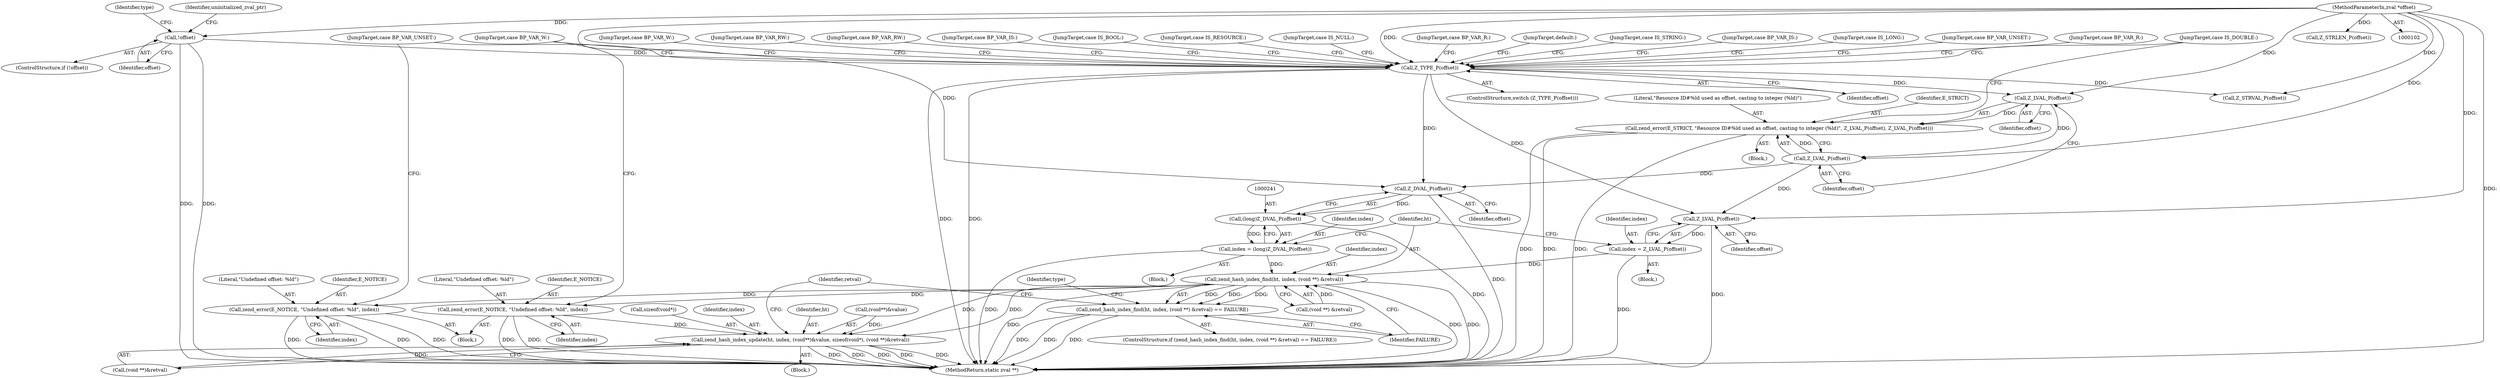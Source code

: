 digraph "0_php-src_ecb7f58a069be0dec4a6131b6351a761f808f22e?w=1_0@pointer" {
"1000224" [label="(Call,Z_LVAL_P(offset))"];
"1000143" [label="(Call,Z_TYPE_P(offset))"];
"1000113" [label="(Call,!offset)"];
"1000105" [label="(MethodParameterIn,zval *offset)"];
"1000221" [label="(Call,zend_error(E_STRICT, \"Resource ID#%ld used as offset, casting to integer (%ld)\", Z_LVAL_P(offset), Z_LVAL_P(offset)))"];
"1000226" [label="(Call,Z_LVAL_P(offset))"];
"1000242" [label="(Call,Z_DVAL_P(offset))"];
"1000240" [label="(Call,(long)Z_DVAL_P(offset))"];
"1000238" [label="(Call,index = (long)Z_DVAL_P(offset))"];
"1000252" [label="(Call,zend_hash_index_find(ht, index, (void **) &retval))"];
"1000251" [label="(Call,zend_hash_index_find(ht, index, (void **) &retval) == FAILURE)"];
"1000265" [label="(Call,zend_error(E_NOTICE, \"Undefined offset: %ld\", index))"];
"1000278" [label="(Call,zend_error(E_NOTICE, \"Undefined offset: %ld\", index))"];
"1000287" [label="(Call,zend_hash_index_update(ht, index, (void**)&value, sizeof(void*), (void **)&retval))"];
"1000248" [label="(Call,Z_LVAL_P(offset))"];
"1000246" [label="(Call,index = Z_LVAL_P(offset))"];
"1000242" [label="(Call,Z_DVAL_P(offset))"];
"1000224" [label="(Call,Z_LVAL_P(offset))"];
"1000251" [label="(Call,zend_hash_index_find(ht, index, (void **) &retval) == FAILURE)"];
"1000105" [label="(MethodParameterIn,zval *offset)"];
"1000179" [label="(JumpTarget,case BP_VAR_IS:)"];
"1000230" [label="(JumpTarget,case IS_LONG:)"];
"1000112" [label="(ControlStructure,if (!offset))"];
"1000114" [label="(Identifier,offset)"];
"1000239" [label="(Identifier,index)"];
"1000178" [label="(JumpTarget,case BP_VAR_UNSET:)"];
"1000124" [label="(Identifier,type)"];
"1000237" [label="(Block,)"];
"1000301" [label="(Identifier,retval)"];
"1000279" [label="(Identifier,E_NOTICE)"];
"1000264" [label="(JumpTarget,case BP_VAR_R:)"];
"1000290" [label="(Call,(void**)&value)"];
"1000249" [label="(Identifier,offset)"];
"1000228" [label="(JumpTarget,case IS_DOUBLE:)"];
"1000281" [label="(Identifier,index)"];
"1000222" [label="(Identifier,E_STRICT)"];
"1000191" [label="(JumpTarget,case BP_VAR_W:)"];
"1000225" [label="(Identifier,offset)"];
"1000223" [label="(Literal,\"Resource ID#%ld used as offset, casting to integer (%ld)\")"];
"1000267" [label="(Literal,\"Undefined offset: %ld\")"];
"1000149" [label="(Call,Z_STRVAL_P(offset))"];
"1000227" [label="(Identifier,offset)"];
"1000142" [label="(ControlStructure,switch (Z_TYPE_P(offset)))"];
"1000186" [label="(JumpTarget,case BP_VAR_RW:)"];
"1000265" [label="(Call,zend_error(E_NOTICE, \"Undefined offset: %ld\", index))"];
"1000288" [label="(Identifier,ht)"];
"1000255" [label="(Call,(void **) &retval)"];
"1000296" [label="(Call,(void **)&retval)"];
"1000283" [label="(Block,)"];
"1000277" [label="(JumpTarget,case BP_VAR_RW:)"];
"1000119" [label="(Identifier,uninitialized_zval_ptr)"];
"1000252" [label="(Call,zend_hash_index_find(ht, index, (void **) &retval))"];
"1000270" [label="(JumpTarget,case BP_VAR_IS:)"];
"1000287" [label="(Call,zend_hash_index_update(ht, index, (void**)&value, sizeof(void*), (void **)&retval))"];
"1000280" [label="(Literal,\"Undefined offset: %ld\")"];
"1000248" [label="(Call,Z_LVAL_P(offset))"];
"1000229" [label="(JumpTarget,case IS_BOOL:)"];
"1000221" [label="(Call,zend_error(E_STRICT, \"Resource ID#%ld used as offset, casting to integer (%ld)\", Z_LVAL_P(offset), Z_LVAL_P(offset)))"];
"1000226" [label="(Call,Z_LVAL_P(offset))"];
"1000253" [label="(Identifier,ht)"];
"1000243" [label="(Identifier,offset)"];
"1000154" [label="(Call,Z_STRLEN_P(offset))"];
"1000266" [label="(Identifier,E_NOTICE)"];
"1000145" [label="(Block,)"];
"1000321" [label="(MethodReturn,static zval **)"];
"1000254" [label="(Identifier,index)"];
"1000269" [label="(JumpTarget,case BP_VAR_UNSET:)"];
"1000278" [label="(Call,zend_error(E_NOTICE, \"Undefined offset: %ld\", index))"];
"1000268" [label="(Identifier,index)"];
"1000220" [label="(JumpTarget,case IS_RESOURCE:)"];
"1000238" [label="(Call,index = (long)Z_DVAL_P(offset))"];
"1000240" [label="(Call,(long)Z_DVAL_P(offset))"];
"1000246" [label="(Call,index = Z_LVAL_P(offset))"];
"1000212" [label="(JumpTarget,case IS_NULL:)"];
"1000262" [label="(Identifier,type)"];
"1000245" [label="(Block,)"];
"1000247" [label="(Identifier,index)"];
"1000173" [label="(JumpTarget,case BP_VAR_R:)"];
"1000144" [label="(Identifier,offset)"];
"1000302" [label="(JumpTarget,default:)"];
"1000263" [label="(Block,)"];
"1000294" [label="(Call,sizeof(void*))"];
"1000146" [label="(JumpTarget,case IS_STRING:)"];
"1000289" [label="(Identifier,index)"];
"1000259" [label="(Identifier,FAILURE)"];
"1000113" [label="(Call,!offset)"];
"1000250" [label="(ControlStructure,if (zend_hash_index_find(ht, index, (void **) &retval) == FAILURE))"];
"1000143" [label="(Call,Z_TYPE_P(offset))"];
"1000282" [label="(JumpTarget,case BP_VAR_W:)"];
"1000224" -> "1000221"  [label="AST: "];
"1000224" -> "1000225"  [label="CFG: "];
"1000225" -> "1000224"  [label="AST: "];
"1000227" -> "1000224"  [label="CFG: "];
"1000224" -> "1000221"  [label="DDG: "];
"1000143" -> "1000224"  [label="DDG: "];
"1000105" -> "1000224"  [label="DDG: "];
"1000224" -> "1000226"  [label="DDG: "];
"1000143" -> "1000142"  [label="AST: "];
"1000143" -> "1000144"  [label="CFG: "];
"1000144" -> "1000143"  [label="AST: "];
"1000146" -> "1000143"  [label="CFG: "];
"1000173" -> "1000143"  [label="CFG: "];
"1000178" -> "1000143"  [label="CFG: "];
"1000179" -> "1000143"  [label="CFG: "];
"1000186" -> "1000143"  [label="CFG: "];
"1000191" -> "1000143"  [label="CFG: "];
"1000212" -> "1000143"  [label="CFG: "];
"1000220" -> "1000143"  [label="CFG: "];
"1000228" -> "1000143"  [label="CFG: "];
"1000229" -> "1000143"  [label="CFG: "];
"1000230" -> "1000143"  [label="CFG: "];
"1000264" -> "1000143"  [label="CFG: "];
"1000269" -> "1000143"  [label="CFG: "];
"1000270" -> "1000143"  [label="CFG: "];
"1000277" -> "1000143"  [label="CFG: "];
"1000282" -> "1000143"  [label="CFG: "];
"1000302" -> "1000143"  [label="CFG: "];
"1000143" -> "1000321"  [label="DDG: "];
"1000143" -> "1000321"  [label="DDG: "];
"1000113" -> "1000143"  [label="DDG: "];
"1000105" -> "1000143"  [label="DDG: "];
"1000143" -> "1000149"  [label="DDG: "];
"1000143" -> "1000242"  [label="DDG: "];
"1000143" -> "1000248"  [label="DDG: "];
"1000113" -> "1000112"  [label="AST: "];
"1000113" -> "1000114"  [label="CFG: "];
"1000114" -> "1000113"  [label="AST: "];
"1000119" -> "1000113"  [label="CFG: "];
"1000124" -> "1000113"  [label="CFG: "];
"1000113" -> "1000321"  [label="DDG: "];
"1000113" -> "1000321"  [label="DDG: "];
"1000105" -> "1000113"  [label="DDG: "];
"1000105" -> "1000102"  [label="AST: "];
"1000105" -> "1000321"  [label="DDG: "];
"1000105" -> "1000149"  [label="DDG: "];
"1000105" -> "1000154"  [label="DDG: "];
"1000105" -> "1000226"  [label="DDG: "];
"1000105" -> "1000242"  [label="DDG: "];
"1000105" -> "1000248"  [label="DDG: "];
"1000221" -> "1000145"  [label="AST: "];
"1000221" -> "1000226"  [label="CFG: "];
"1000222" -> "1000221"  [label="AST: "];
"1000223" -> "1000221"  [label="AST: "];
"1000226" -> "1000221"  [label="AST: "];
"1000228" -> "1000221"  [label="CFG: "];
"1000221" -> "1000321"  [label="DDG: "];
"1000221" -> "1000321"  [label="DDG: "];
"1000221" -> "1000321"  [label="DDG: "];
"1000226" -> "1000221"  [label="DDG: "];
"1000226" -> "1000227"  [label="CFG: "];
"1000227" -> "1000226"  [label="AST: "];
"1000226" -> "1000242"  [label="DDG: "];
"1000226" -> "1000248"  [label="DDG: "];
"1000242" -> "1000240"  [label="AST: "];
"1000242" -> "1000243"  [label="CFG: "];
"1000243" -> "1000242"  [label="AST: "];
"1000240" -> "1000242"  [label="CFG: "];
"1000242" -> "1000321"  [label="DDG: "];
"1000242" -> "1000240"  [label="DDG: "];
"1000240" -> "1000238"  [label="AST: "];
"1000241" -> "1000240"  [label="AST: "];
"1000238" -> "1000240"  [label="CFG: "];
"1000240" -> "1000321"  [label="DDG: "];
"1000240" -> "1000238"  [label="DDG: "];
"1000238" -> "1000237"  [label="AST: "];
"1000239" -> "1000238"  [label="AST: "];
"1000253" -> "1000238"  [label="CFG: "];
"1000238" -> "1000321"  [label="DDG: "];
"1000238" -> "1000252"  [label="DDG: "];
"1000252" -> "1000251"  [label="AST: "];
"1000252" -> "1000255"  [label="CFG: "];
"1000253" -> "1000252"  [label="AST: "];
"1000254" -> "1000252"  [label="AST: "];
"1000255" -> "1000252"  [label="AST: "];
"1000259" -> "1000252"  [label="CFG: "];
"1000252" -> "1000321"  [label="DDG: "];
"1000252" -> "1000321"  [label="DDG: "];
"1000252" -> "1000321"  [label="DDG: "];
"1000252" -> "1000251"  [label="DDG: "];
"1000252" -> "1000251"  [label="DDG: "];
"1000252" -> "1000251"  [label="DDG: "];
"1000246" -> "1000252"  [label="DDG: "];
"1000255" -> "1000252"  [label="DDG: "];
"1000252" -> "1000265"  [label="DDG: "];
"1000252" -> "1000278"  [label="DDG: "];
"1000252" -> "1000287"  [label="DDG: "];
"1000252" -> "1000287"  [label="DDG: "];
"1000251" -> "1000250"  [label="AST: "];
"1000251" -> "1000259"  [label="CFG: "];
"1000259" -> "1000251"  [label="AST: "];
"1000262" -> "1000251"  [label="CFG: "];
"1000301" -> "1000251"  [label="CFG: "];
"1000251" -> "1000321"  [label="DDG: "];
"1000251" -> "1000321"  [label="DDG: "];
"1000251" -> "1000321"  [label="DDG: "];
"1000265" -> "1000263"  [label="AST: "];
"1000265" -> "1000268"  [label="CFG: "];
"1000266" -> "1000265"  [label="AST: "];
"1000267" -> "1000265"  [label="AST: "];
"1000268" -> "1000265"  [label="AST: "];
"1000269" -> "1000265"  [label="CFG: "];
"1000265" -> "1000321"  [label="DDG: "];
"1000265" -> "1000321"  [label="DDG: "];
"1000265" -> "1000321"  [label="DDG: "];
"1000278" -> "1000263"  [label="AST: "];
"1000278" -> "1000281"  [label="CFG: "];
"1000279" -> "1000278"  [label="AST: "];
"1000280" -> "1000278"  [label="AST: "];
"1000281" -> "1000278"  [label="AST: "];
"1000282" -> "1000278"  [label="CFG: "];
"1000278" -> "1000321"  [label="DDG: "];
"1000278" -> "1000321"  [label="DDG: "];
"1000278" -> "1000287"  [label="DDG: "];
"1000287" -> "1000283"  [label="AST: "];
"1000287" -> "1000296"  [label="CFG: "];
"1000288" -> "1000287"  [label="AST: "];
"1000289" -> "1000287"  [label="AST: "];
"1000290" -> "1000287"  [label="AST: "];
"1000294" -> "1000287"  [label="AST: "];
"1000296" -> "1000287"  [label="AST: "];
"1000301" -> "1000287"  [label="CFG: "];
"1000287" -> "1000321"  [label="DDG: "];
"1000287" -> "1000321"  [label="DDG: "];
"1000287" -> "1000321"  [label="DDG: "];
"1000287" -> "1000321"  [label="DDG: "];
"1000287" -> "1000321"  [label="DDG: "];
"1000290" -> "1000287"  [label="DDG: "];
"1000296" -> "1000287"  [label="DDG: "];
"1000248" -> "1000246"  [label="AST: "];
"1000248" -> "1000249"  [label="CFG: "];
"1000249" -> "1000248"  [label="AST: "];
"1000246" -> "1000248"  [label="CFG: "];
"1000248" -> "1000321"  [label="DDG: "];
"1000248" -> "1000246"  [label="DDG: "];
"1000246" -> "1000245"  [label="AST: "];
"1000247" -> "1000246"  [label="AST: "];
"1000253" -> "1000246"  [label="CFG: "];
"1000246" -> "1000321"  [label="DDG: "];
}
